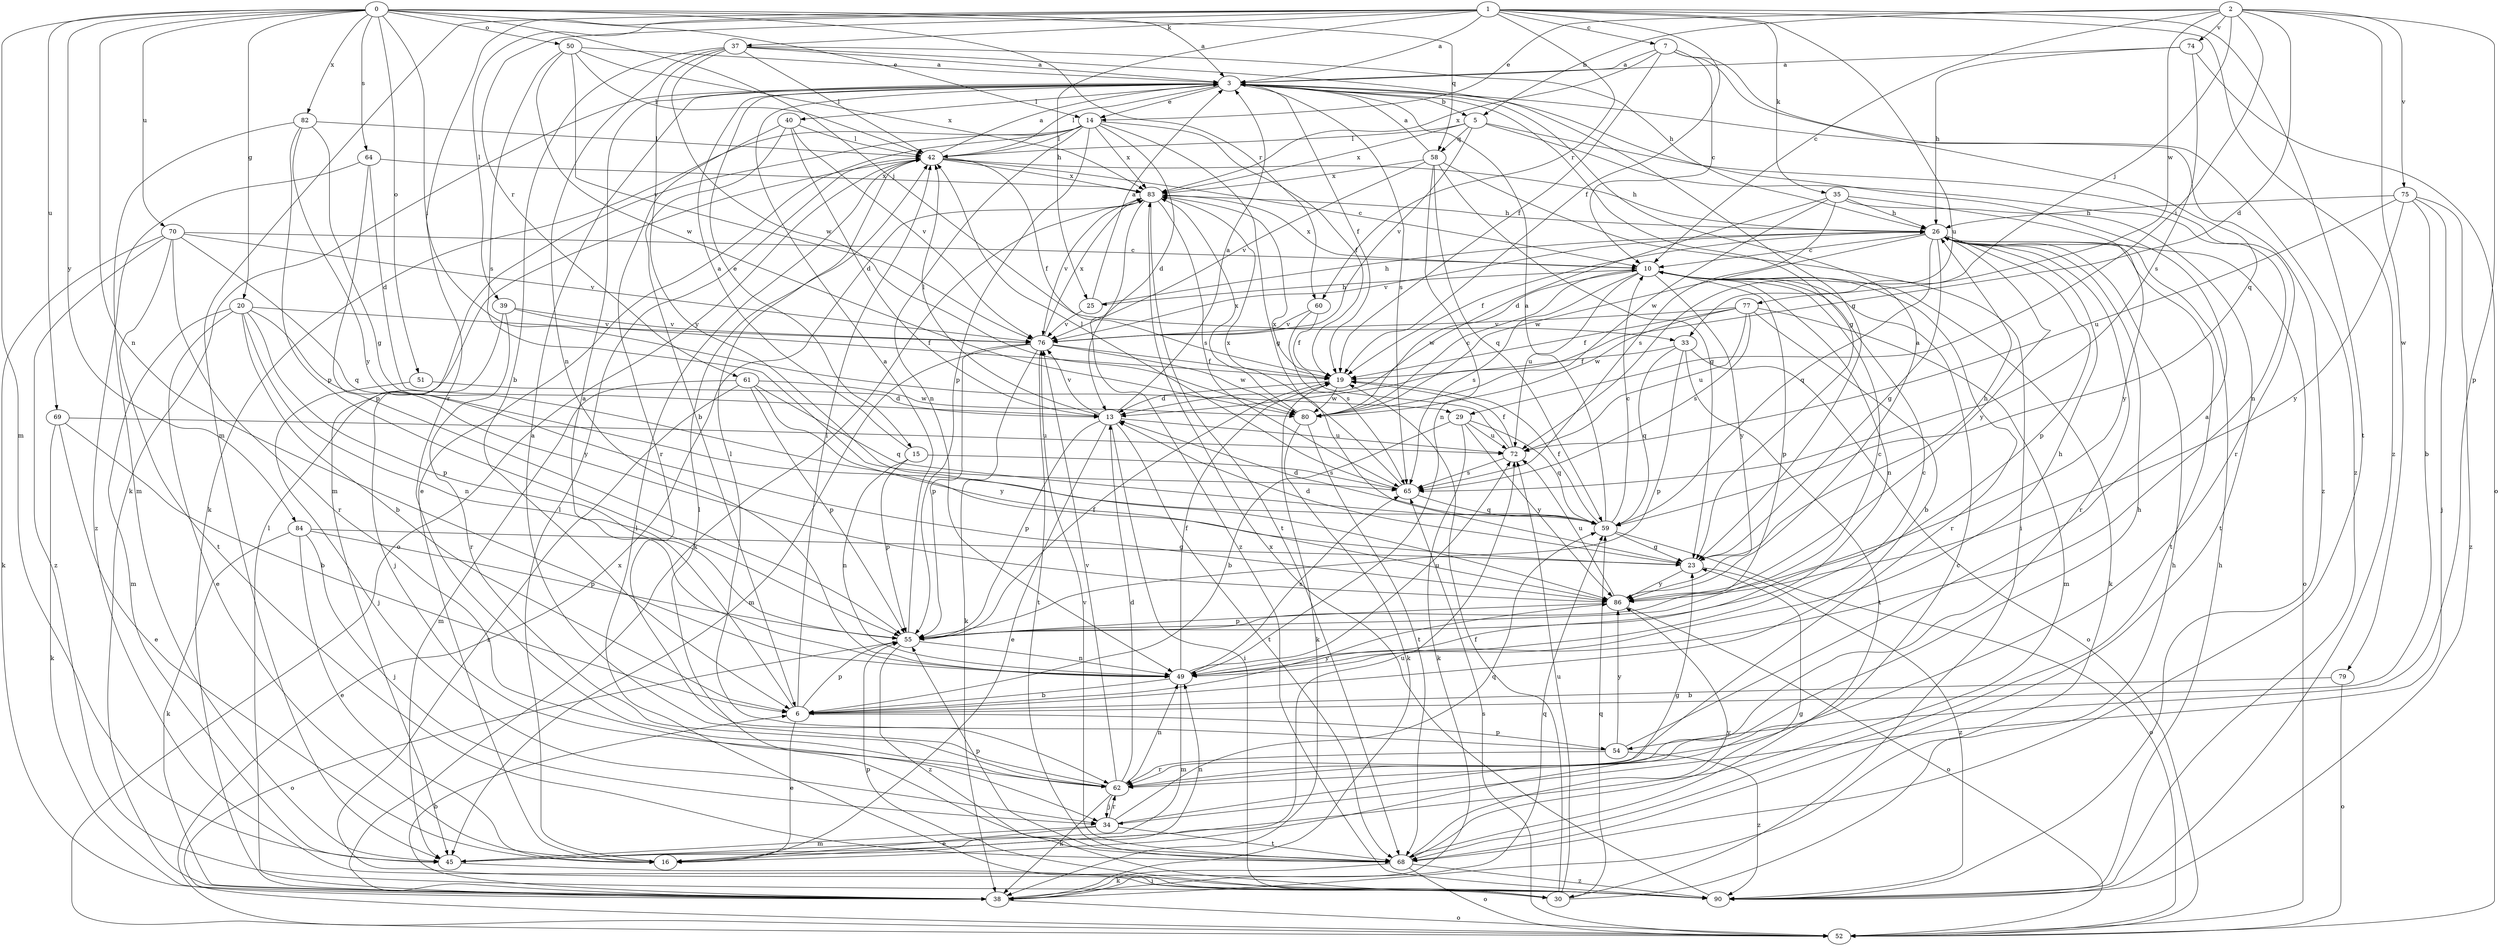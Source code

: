 strict digraph  {
0;
1;
2;
3;
5;
6;
7;
10;
13;
14;
15;
16;
19;
20;
23;
25;
26;
29;
30;
33;
34;
35;
37;
38;
39;
40;
42;
45;
49;
50;
51;
52;
54;
55;
58;
59;
60;
61;
62;
64;
65;
68;
69;
70;
72;
74;
75;
76;
77;
79;
80;
82;
83;
84;
86;
90;
0 -> 3  [label=a];
0 -> 14  [label=e];
0 -> 20  [label=g];
0 -> 29  [label=i];
0 -> 33  [label=j];
0 -> 45  [label=m];
0 -> 49  [label=n];
0 -> 50  [label=o];
0 -> 51  [label=o];
0 -> 58  [label=q];
0 -> 60  [label=r];
0 -> 64  [label=s];
0 -> 69  [label=u];
0 -> 70  [label=u];
0 -> 82  [label=x];
0 -> 84  [label=y];
1 -> 3  [label=a];
1 -> 7  [label=c];
1 -> 19  [label=f];
1 -> 25  [label=h];
1 -> 35  [label=k];
1 -> 37  [label=k];
1 -> 39  [label=l];
1 -> 45  [label=m];
1 -> 60  [label=r];
1 -> 61  [label=r];
1 -> 62  [label=r];
1 -> 68  [label=t];
1 -> 72  [label=u];
1 -> 90  [label=z];
2 -> 5  [label=b];
2 -> 10  [label=c];
2 -> 13  [label=d];
2 -> 14  [label=e];
2 -> 29  [label=i];
2 -> 33  [label=j];
2 -> 54  [label=p];
2 -> 74  [label=v];
2 -> 75  [label=v];
2 -> 77  [label=w];
2 -> 79  [label=w];
3 -> 5  [label=b];
3 -> 14  [label=e];
3 -> 15  [label=e];
3 -> 19  [label=f];
3 -> 23  [label=g];
3 -> 38  [label=k];
3 -> 40  [label=l];
3 -> 42  [label=l];
3 -> 65  [label=s];
3 -> 90  [label=z];
5 -> 42  [label=l];
5 -> 49  [label=n];
5 -> 58  [label=q];
5 -> 62  [label=r];
5 -> 76  [label=v];
5 -> 83  [label=x];
6 -> 3  [label=a];
6 -> 16  [label=e];
6 -> 42  [label=l];
6 -> 54  [label=p];
6 -> 55  [label=p];
6 -> 86  [label=y];
7 -> 3  [label=a];
7 -> 10  [label=c];
7 -> 19  [label=f];
7 -> 59  [label=q];
7 -> 83  [label=x];
7 -> 90  [label=z];
10 -> 25  [label=h];
10 -> 38  [label=k];
10 -> 49  [label=n];
10 -> 55  [label=p];
10 -> 62  [label=r];
10 -> 65  [label=s];
10 -> 72  [label=u];
10 -> 80  [label=w];
10 -> 83  [label=x];
10 -> 86  [label=y];
13 -> 3  [label=a];
13 -> 16  [label=e];
13 -> 30  [label=i];
13 -> 42  [label=l];
13 -> 55  [label=p];
13 -> 68  [label=t];
13 -> 72  [label=u];
13 -> 76  [label=v];
14 -> 13  [label=d];
14 -> 16  [label=e];
14 -> 19  [label=f];
14 -> 23  [label=g];
14 -> 38  [label=k];
14 -> 42  [label=l];
14 -> 45  [label=m];
14 -> 49  [label=n];
14 -> 55  [label=p];
14 -> 83  [label=x];
15 -> 3  [label=a];
15 -> 49  [label=n];
15 -> 55  [label=p];
15 -> 65  [label=s];
16 -> 10  [label=c];
16 -> 42  [label=l];
16 -> 72  [label=u];
19 -> 13  [label=d];
19 -> 38  [label=k];
19 -> 80  [label=w];
20 -> 6  [label=b];
20 -> 16  [label=e];
20 -> 45  [label=m];
20 -> 49  [label=n];
20 -> 55  [label=p];
20 -> 76  [label=v];
20 -> 86  [label=y];
23 -> 13  [label=d];
23 -> 26  [label=h];
23 -> 86  [label=y];
23 -> 90  [label=z];
25 -> 3  [label=a];
25 -> 26  [label=h];
25 -> 76  [label=v];
26 -> 10  [label=c];
26 -> 19  [label=f];
26 -> 23  [label=g];
26 -> 52  [label=o];
26 -> 55  [label=p];
26 -> 59  [label=q];
26 -> 62  [label=r];
26 -> 68  [label=t];
26 -> 76  [label=v];
26 -> 80  [label=w];
26 -> 86  [label=y];
29 -> 6  [label=b];
29 -> 38  [label=k];
29 -> 59  [label=q];
29 -> 72  [label=u];
29 -> 86  [label=y];
30 -> 19  [label=f];
30 -> 26  [label=h];
30 -> 42  [label=l];
30 -> 55  [label=p];
30 -> 59  [label=q];
30 -> 72  [label=u];
33 -> 19  [label=f];
33 -> 52  [label=o];
33 -> 55  [label=p];
33 -> 59  [label=q];
33 -> 68  [label=t];
34 -> 16  [label=e];
34 -> 23  [label=g];
34 -> 45  [label=m];
34 -> 59  [label=q];
34 -> 62  [label=r];
34 -> 68  [label=t];
35 -> 13  [label=d];
35 -> 26  [label=h];
35 -> 65  [label=s];
35 -> 68  [label=t];
35 -> 80  [label=w];
35 -> 86  [label=y];
37 -> 3  [label=a];
37 -> 6  [label=b];
37 -> 23  [label=g];
37 -> 26  [label=h];
37 -> 42  [label=l];
37 -> 49  [label=n];
37 -> 80  [label=w];
37 -> 86  [label=y];
38 -> 6  [label=b];
38 -> 42  [label=l];
38 -> 52  [label=o];
38 -> 59  [label=q];
39 -> 19  [label=f];
39 -> 34  [label=j];
39 -> 62  [label=r];
39 -> 76  [label=v];
40 -> 6  [label=b];
40 -> 13  [label=d];
40 -> 42  [label=l];
40 -> 62  [label=r];
40 -> 76  [label=v];
42 -> 3  [label=a];
42 -> 10  [label=c];
42 -> 19  [label=f];
42 -> 26  [label=h];
42 -> 52  [label=o];
42 -> 83  [label=x];
45 -> 30  [label=i];
45 -> 49  [label=n];
49 -> 6  [label=b];
49 -> 10  [label=c];
49 -> 19  [label=f];
49 -> 26  [label=h];
49 -> 45  [label=m];
49 -> 65  [label=s];
49 -> 72  [label=u];
50 -> 3  [label=a];
50 -> 42  [label=l];
50 -> 65  [label=s];
50 -> 76  [label=v];
50 -> 80  [label=w];
50 -> 83  [label=x];
51 -> 13  [label=d];
51 -> 34  [label=j];
52 -> 65  [label=s];
52 -> 83  [label=x];
54 -> 3  [label=a];
54 -> 42  [label=l];
54 -> 62  [label=r];
54 -> 86  [label=y];
54 -> 90  [label=z];
55 -> 3  [label=a];
55 -> 10  [label=c];
55 -> 19  [label=f];
55 -> 49  [label=n];
55 -> 52  [label=o];
55 -> 90  [label=z];
58 -> 3  [label=a];
58 -> 23  [label=g];
58 -> 30  [label=i];
58 -> 49  [label=n];
58 -> 59  [label=q];
58 -> 76  [label=v];
58 -> 83  [label=x];
59 -> 3  [label=a];
59 -> 10  [label=c];
59 -> 13  [label=d];
59 -> 19  [label=f];
59 -> 23  [label=g];
59 -> 52  [label=o];
60 -> 19  [label=f];
60 -> 65  [label=s];
60 -> 76  [label=v];
61 -> 45  [label=m];
61 -> 55  [label=p];
61 -> 59  [label=q];
61 -> 80  [label=w];
61 -> 86  [label=y];
61 -> 90  [label=z];
62 -> 3  [label=a];
62 -> 13  [label=d];
62 -> 26  [label=h];
62 -> 34  [label=j];
62 -> 38  [label=k];
62 -> 49  [label=n];
62 -> 76  [label=v];
64 -> 13  [label=d];
64 -> 55  [label=p];
64 -> 83  [label=x];
64 -> 90  [label=z];
65 -> 42  [label=l];
65 -> 59  [label=q];
65 -> 83  [label=x];
68 -> 23  [label=g];
68 -> 38  [label=k];
68 -> 42  [label=l];
68 -> 52  [label=o];
68 -> 55  [label=p];
68 -> 76  [label=v];
68 -> 86  [label=y];
68 -> 90  [label=z];
69 -> 6  [label=b];
69 -> 16  [label=e];
69 -> 38  [label=k];
69 -> 72  [label=u];
70 -> 10  [label=c];
70 -> 38  [label=k];
70 -> 59  [label=q];
70 -> 62  [label=r];
70 -> 68  [label=t];
70 -> 76  [label=v];
70 -> 90  [label=z];
72 -> 19  [label=f];
72 -> 65  [label=s];
72 -> 83  [label=x];
74 -> 3  [label=a];
74 -> 26  [label=h];
74 -> 52  [label=o];
74 -> 65  [label=s];
75 -> 6  [label=b];
75 -> 26  [label=h];
75 -> 34  [label=j];
75 -> 72  [label=u];
75 -> 86  [label=y];
75 -> 90  [label=z];
76 -> 19  [label=f];
76 -> 38  [label=k];
76 -> 45  [label=m];
76 -> 55  [label=p];
76 -> 68  [label=t];
76 -> 80  [label=w];
76 -> 83  [label=x];
77 -> 6  [label=b];
77 -> 19  [label=f];
77 -> 45  [label=m];
77 -> 65  [label=s];
77 -> 72  [label=u];
77 -> 76  [label=v];
77 -> 80  [label=w];
79 -> 6  [label=b];
79 -> 52  [label=o];
80 -> 10  [label=c];
80 -> 38  [label=k];
80 -> 68  [label=t];
80 -> 83  [label=x];
82 -> 23  [label=g];
82 -> 42  [label=l];
82 -> 45  [label=m];
82 -> 55  [label=p];
82 -> 86  [label=y];
83 -> 26  [label=h];
83 -> 38  [label=k];
83 -> 65  [label=s];
83 -> 68  [label=t];
83 -> 76  [label=v];
83 -> 90  [label=z];
84 -> 16  [label=e];
84 -> 23  [label=g];
84 -> 34  [label=j];
84 -> 38  [label=k];
84 -> 55  [label=p];
86 -> 3  [label=a];
86 -> 52  [label=o];
86 -> 55  [label=p];
86 -> 72  [label=u];
90 -> 26  [label=h];
90 -> 83  [label=x];
}
